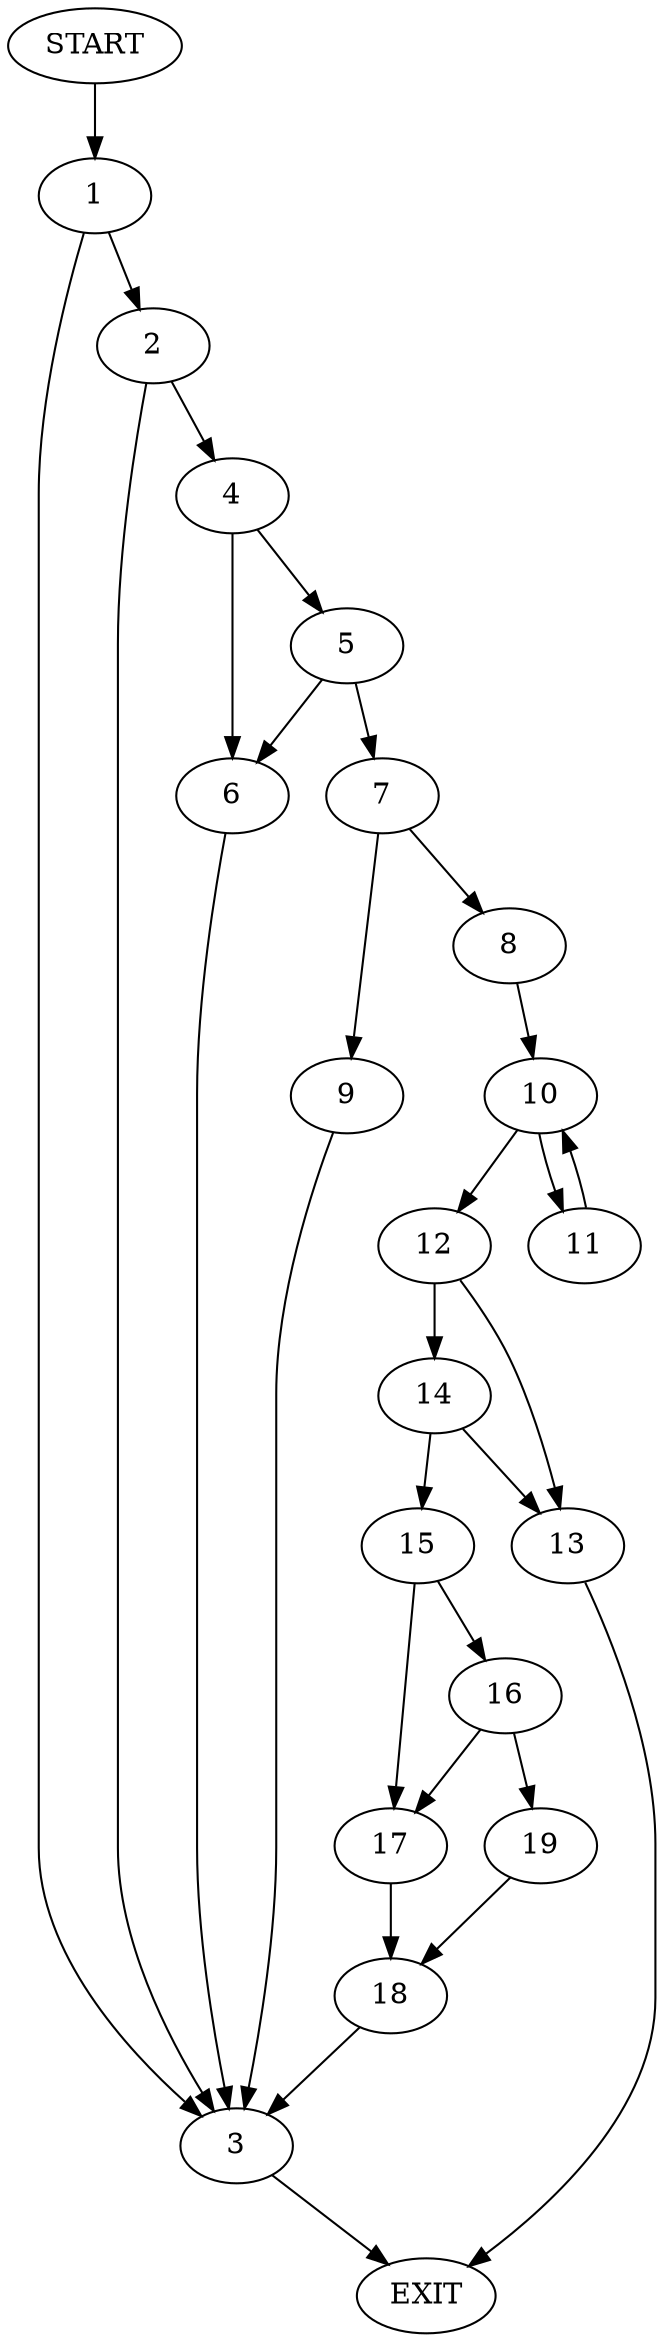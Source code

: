 digraph {
0 [label="START"]
20 [label="EXIT"]
0 -> 1
1 -> 2
1 -> 3
2 -> 3
2 -> 4
3 -> 20
4 -> 5
4 -> 6
6 -> 3
5 -> 6
5 -> 7
7 -> 8
7 -> 9
9 -> 3
8 -> 10
10 -> 11
10 -> 12
11 -> 10
12 -> 13
12 -> 14
13 -> 20
14 -> 13
14 -> 15
15 -> 16
15 -> 17
17 -> 18
16 -> 19
16 -> 17
19 -> 18
18 -> 3
}
